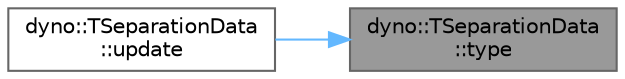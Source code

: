 digraph "dyno::TSeparationData::type"
{
 // LATEX_PDF_SIZE
  bgcolor="transparent";
  edge [fontname=Helvetica,fontsize=10,labelfontname=Helvetica,labelfontsize=10];
  node [fontname=Helvetica,fontsize=10,shape=box,height=0.2,width=0.4];
  rankdir="RL";
  Node1 [id="Node000001",label="dyno::TSeparationData\l::type",height=0.2,width=0.4,color="gray40", fillcolor="grey60", style="filled", fontcolor="black",tooltip=" "];
  Node1 -> Node2 [id="edge1_Node000001_Node000002",dir="back",color="steelblue1",style="solid",tooltip=" "];
  Node2 [id="Node000002",label="dyno::TSeparationData\l::update",height=0.2,width=0.4,color="grey40", fillcolor="white", style="filled",URL="$classdyno_1_1_t_separation_data.html#aba1aaaf09c793e99c2ef7510704533ed",tooltip=" "];
}
